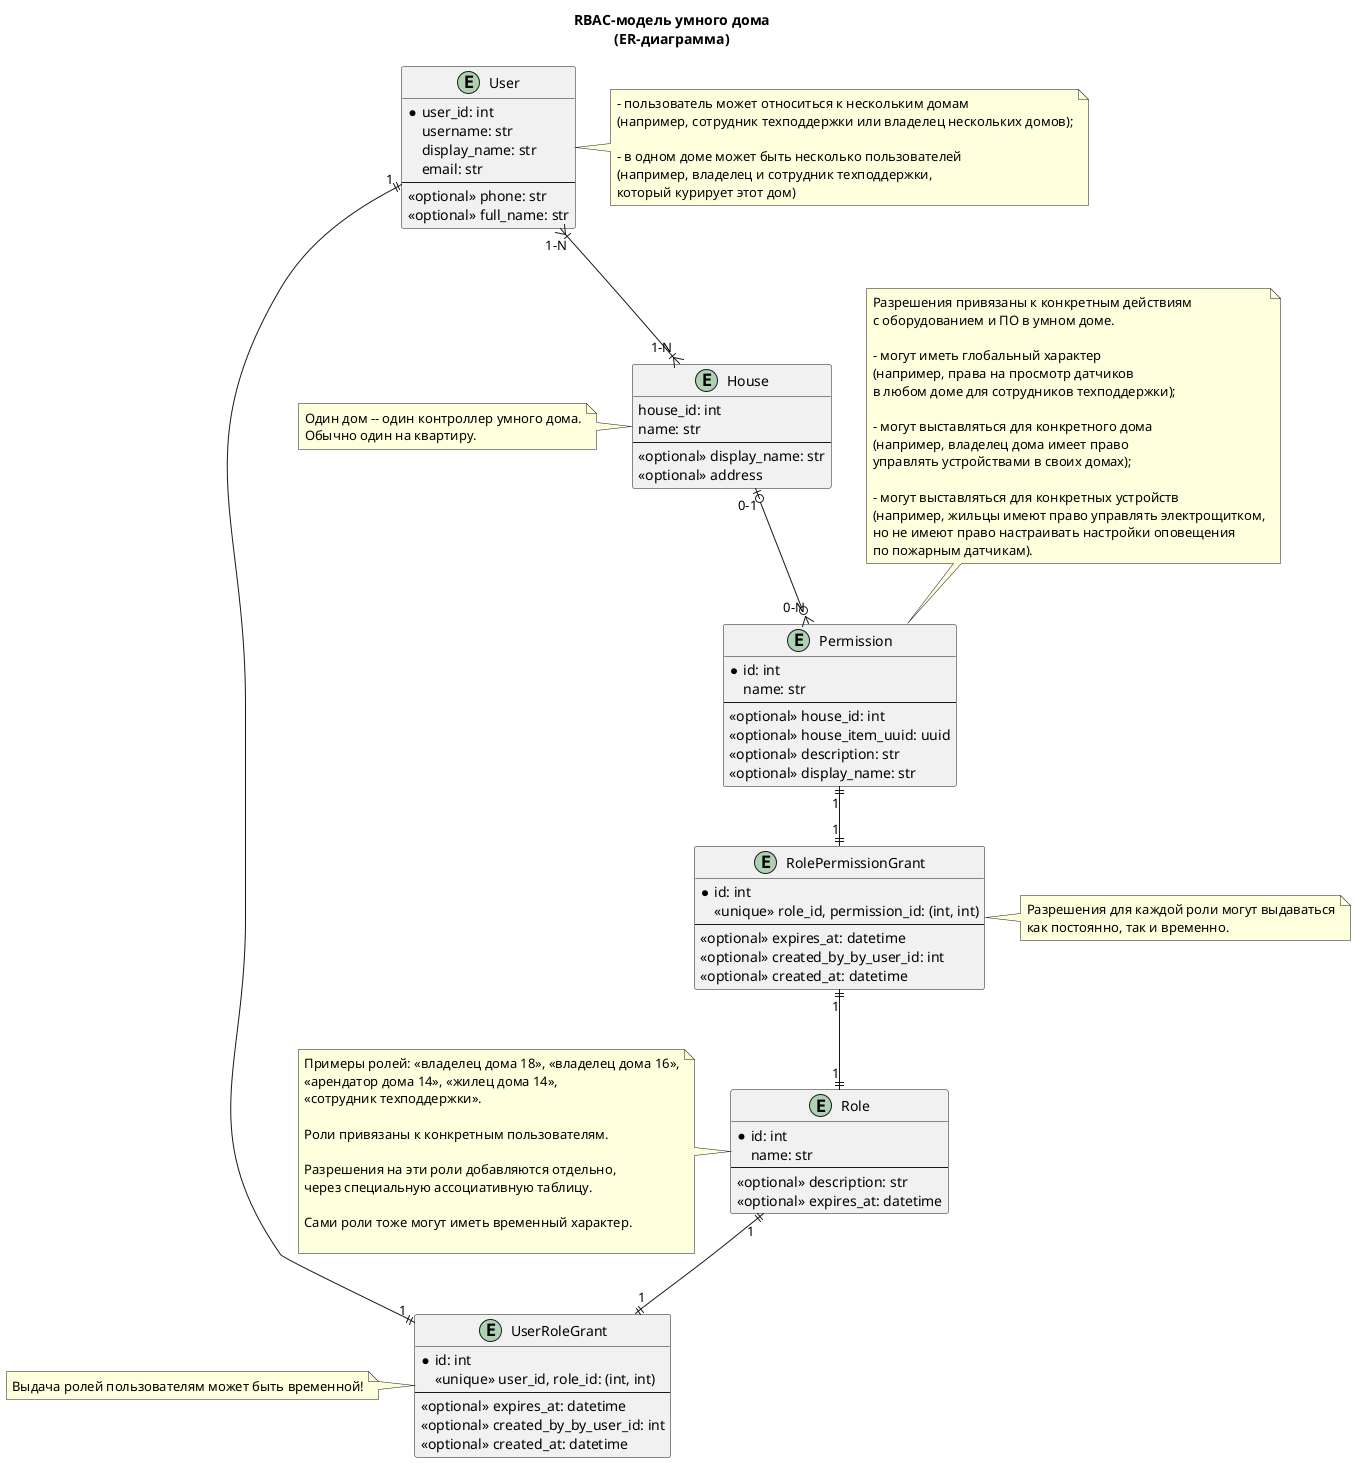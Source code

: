 @startuml

title RBAC-модель умного дома\n(ER-диаграмма)

entity "User" as user {
    * user_id: int
    username: str
    display_name: str
    email: str
    --
    <<optional>> phone: str
    <<optional>> full_name: str
}

note as user_note
    - пользователь может относиться к нескольким домам
    (например, сотрудник техподдержки или владелец нескольких домов);

    - в одном доме может быть несколько пользователей
    (например, владелец и сотрудник техподдержки,
    который курирует этот дом)
end note

user - user_note

entity "UserRoleGrant" as user_role_grant {
    * id: int
    <<unique>> user_id, role_id: (int, int)
    --
    <<optional>> expires_at: datetime
    <<optional>> created_by_by_user_id: int
    <<optional>> created_at: datetime
}

user "1" ||--|| "1" user_role_grant

note as user_role_grant_note
    Выдача ролей пользователям может быть временной!
end note

user_role_grant_note - user_role_grant


entity "House" as house {
    house_id: int
    name: str
    --
    <<optional>> display_name: str
    <<optional>> address
}

note as house_note
    Один дом -- один контроллер умного дома.
    Обычно один на квартиру.
end note
house_note - house

user "1-N" }|--|{ "1-N" house

entity "Role" as role {
    * id: int
    name: str
    ---
    <<optional>> description: str
    <<optional>> expires_at: datetime
}

note as role_note
    Примеры ролей: <<владелец дома 18>>, <<владелец дома 16>>,
    <<арендатор дома 14>>, <<жилец дома 14>>,
    <<сотрудник техподдержки>>.

    Роли привязаны к конкретным пользователям.

    Разрешения на эти роли добавляются отдельно,
    через специальную ассоциативную таблицу.

    Сами роли тоже могут иметь временный характер.

end note
role_note - role

role "1" ||--|| "1" user_role_grant


entity "Permission" as permission {
    * id: int
    name: str
    --
    <<optional>> house_id: int
    <<optional>> house_item_uuid: uuid
    <<optional>> description: str
'    <<optional>> expires_at: datetime
    <<optional>> display_name: str
}

house "0-1" |o--o{ "0-N" permission

note as permission_note
Разрешения привязаны к конкретным действиям
с оборудованием и ПО в умном доме.

- могут иметь глобальный характер
(например, права на просмотр датчиков
в любом доме для сотрудников техподдержки);

- могут выставляться для конкретного дома
(например, владелец дома имеет право
управлять устройствами в своих домах);

- могут выставляться для конкретных устройств
(например, жильцы имеют право управлять электрощитком,
но не имеют право настраивать настройки оповещения
по пожарным датчикам).
end note
permission_note .. permission


entity "RolePermissionGrant" as role_permission_grant {
    * id: int
    <<unique>> role_id, permission_id: (int, int)
    ---
    <<optional>> expires_at: datetime
    <<optional>> created_by_by_user_id: int
    <<optional>> created_at: datetime
}

note as role_permission_grant_note
    Разрешения для каждой роли могут выдаваться
    как постоянно, так и временно.
end note
role_permission_grant - role_permission_grant_note

role_permission_grant "1" ||--|| "1" role
permission "1" ||--|| "1" role_permission_grant


@enduml
